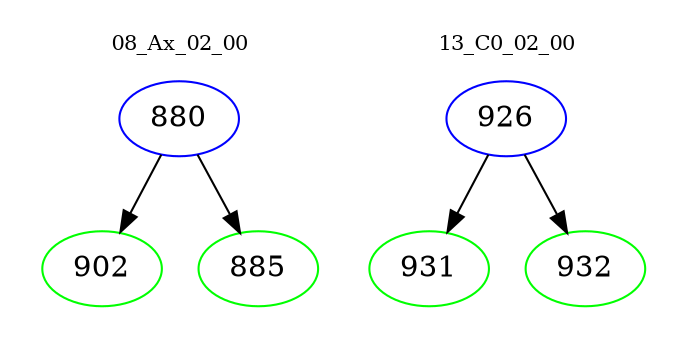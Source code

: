 digraph{
subgraph cluster_0 {
color = white
label = "08_Ax_02_00";
fontsize=10;
T0_880 [label="880", color="blue"]
T0_880 -> T0_902 [color="black"]
T0_902 [label="902", color="green"]
T0_880 -> T0_885 [color="black"]
T0_885 [label="885", color="green"]
}
subgraph cluster_1 {
color = white
label = "13_C0_02_00";
fontsize=10;
T1_926 [label="926", color="blue"]
T1_926 -> T1_931 [color="black"]
T1_931 [label="931", color="green"]
T1_926 -> T1_932 [color="black"]
T1_932 [label="932", color="green"]
}
}

